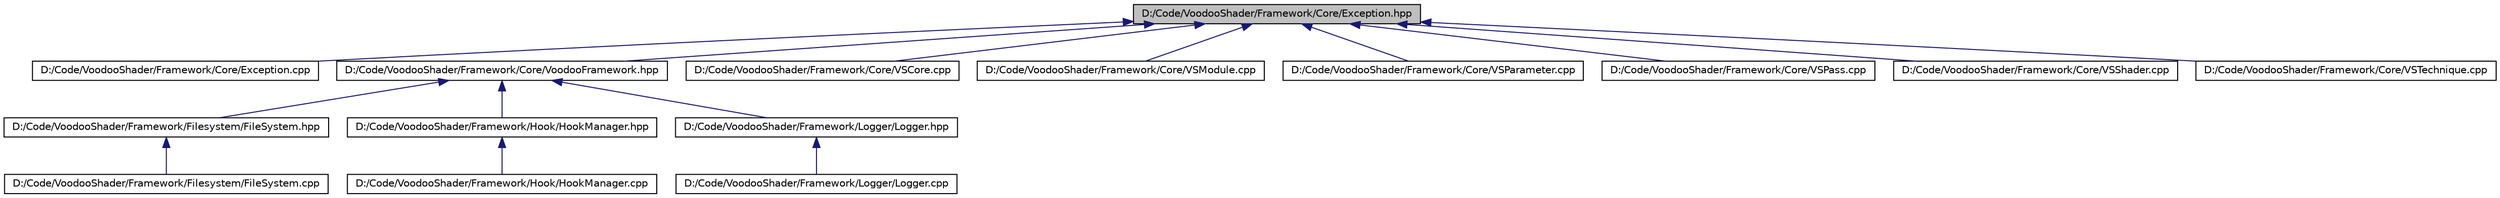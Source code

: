 digraph G
{
  edge [fontname="Helvetica",fontsize="10",labelfontname="Helvetica",labelfontsize="10"];
  node [fontname="Helvetica",fontsize="10",shape=record];
  Node1 [label="D:/Code/VoodooShader/Framework/Core/Exception.hpp",height=0.2,width=0.4,color="black", fillcolor="grey75", style="filled" fontcolor="black"];
  Node1 -> Node2 [dir="back",color="midnightblue",fontsize="10",style="solid",fontname="Helvetica"];
  Node2 [label="D:/Code/VoodooShader/Framework/Core/Exception.cpp",height=0.2,width=0.4,color="black", fillcolor="white", style="filled",URL="$_exception_8cpp.html"];
  Node1 -> Node3 [dir="back",color="midnightblue",fontsize="10",style="solid",fontname="Helvetica"];
  Node3 [label="D:/Code/VoodooShader/Framework/Core/VoodooFramework.hpp",height=0.2,width=0.4,color="black", fillcolor="white", style="filled",URL="$_voodoo_framework_8hpp.html"];
  Node3 -> Node4 [dir="back",color="midnightblue",fontsize="10",style="solid",fontname="Helvetica"];
  Node4 [label="D:/Code/VoodooShader/Framework/Filesystem/FileSystem.hpp",height=0.2,width=0.4,color="black", fillcolor="white", style="filled",URL="$_file_system_8hpp.html"];
  Node4 -> Node5 [dir="back",color="midnightblue",fontsize="10",style="solid",fontname="Helvetica"];
  Node5 [label="D:/Code/VoodooShader/Framework/Filesystem/FileSystem.cpp",height=0.2,width=0.4,color="black", fillcolor="white", style="filled",URL="$_file_system_8cpp.html"];
  Node3 -> Node6 [dir="back",color="midnightblue",fontsize="10",style="solid",fontname="Helvetica"];
  Node6 [label="D:/Code/VoodooShader/Framework/Hook/HookManager.hpp",height=0.2,width=0.4,color="black", fillcolor="white", style="filled",URL="$_hook_manager_8hpp.html"];
  Node6 -> Node7 [dir="back",color="midnightblue",fontsize="10",style="solid",fontname="Helvetica"];
  Node7 [label="D:/Code/VoodooShader/Framework/Hook/HookManager.cpp",height=0.2,width=0.4,color="black", fillcolor="white", style="filled",URL="$_hook_manager_8cpp.html"];
  Node3 -> Node8 [dir="back",color="midnightblue",fontsize="10",style="solid",fontname="Helvetica"];
  Node8 [label="D:/Code/VoodooShader/Framework/Logger/Logger.hpp",height=0.2,width=0.4,color="black", fillcolor="white", style="filled",URL="$_logger_8hpp.html"];
  Node8 -> Node9 [dir="back",color="midnightblue",fontsize="10",style="solid",fontname="Helvetica"];
  Node9 [label="D:/Code/VoodooShader/Framework/Logger/Logger.cpp",height=0.2,width=0.4,color="black", fillcolor="white", style="filled",URL="$_logger_8cpp.html"];
  Node1 -> Node10 [dir="back",color="midnightblue",fontsize="10",style="solid",fontname="Helvetica"];
  Node10 [label="D:/Code/VoodooShader/Framework/Core/VSCore.cpp",height=0.2,width=0.4,color="black", fillcolor="white", style="filled",URL="$_v_s_core_8cpp.html"];
  Node1 -> Node11 [dir="back",color="midnightblue",fontsize="10",style="solid",fontname="Helvetica"];
  Node11 [label="D:/Code/VoodooShader/Framework/Core/VSModule.cpp",height=0.2,width=0.4,color="black", fillcolor="white", style="filled",URL="$_v_s_module_8cpp.html"];
  Node1 -> Node12 [dir="back",color="midnightblue",fontsize="10",style="solid",fontname="Helvetica"];
  Node12 [label="D:/Code/VoodooShader/Framework/Core/VSParameter.cpp",height=0.2,width=0.4,color="black", fillcolor="white", style="filled",URL="$_v_s_parameter_8cpp.html"];
  Node1 -> Node13 [dir="back",color="midnightblue",fontsize="10",style="solid",fontname="Helvetica"];
  Node13 [label="D:/Code/VoodooShader/Framework/Core/VSPass.cpp",height=0.2,width=0.4,color="black", fillcolor="white", style="filled",URL="$_v_s_pass_8cpp.html"];
  Node1 -> Node14 [dir="back",color="midnightblue",fontsize="10",style="solid",fontname="Helvetica"];
  Node14 [label="D:/Code/VoodooShader/Framework/Core/VSShader.cpp",height=0.2,width=0.4,color="black", fillcolor="white", style="filled",URL="$_v_s_shader_8cpp.html"];
  Node1 -> Node15 [dir="back",color="midnightblue",fontsize="10",style="solid",fontname="Helvetica"];
  Node15 [label="D:/Code/VoodooShader/Framework/Core/VSTechnique.cpp",height=0.2,width=0.4,color="black", fillcolor="white", style="filled",URL="$_v_s_technique_8cpp.html"];
}
